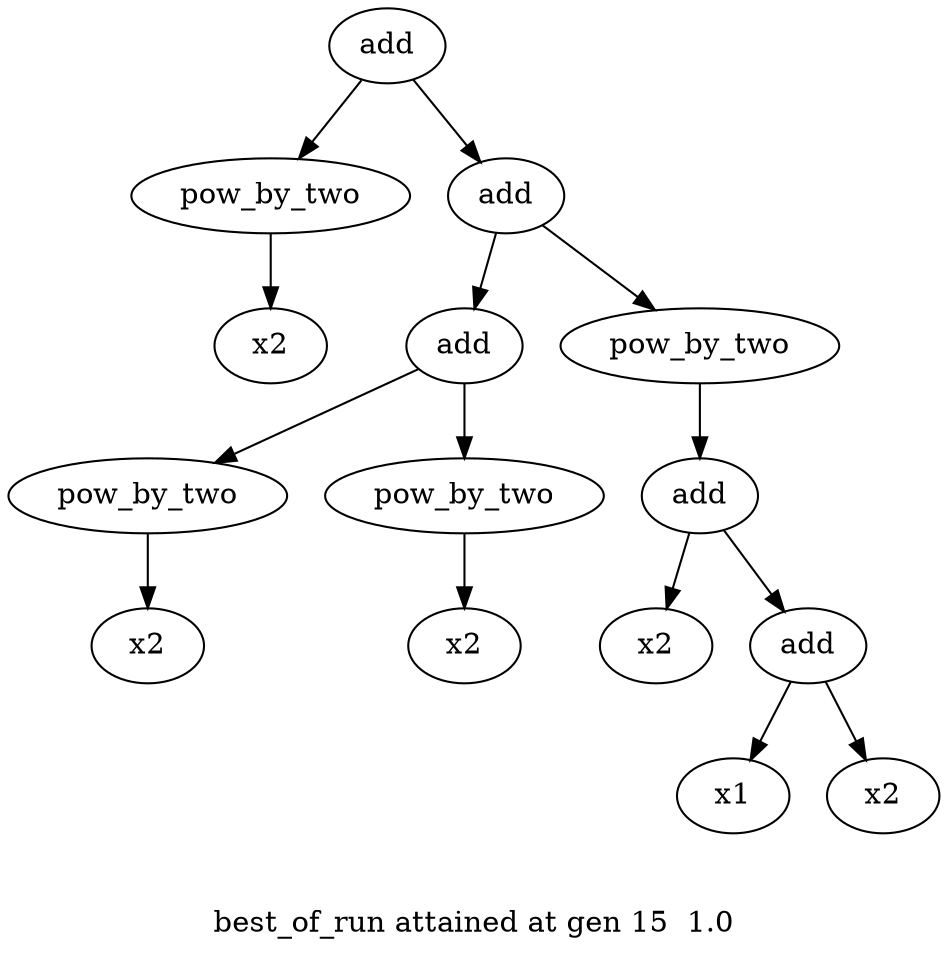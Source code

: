 digraph {
	graph [label="

best_of_run attained at gen 15  1.0"]
	0 [label=add]
	0 -> 1
	1 [label=pow_by_two]
	1 -> 2
	2 [label=x2]
	0 -> 3
	3 [label=add]
	3 -> 4
	4 [label=add]
	4 -> 5
	5 [label=pow_by_two]
	5 -> 6
	6 [label=x2]
	4 -> 7
	7 [label=pow_by_two]
	7 -> 8
	8 [label=x2]
	3 -> 9
	9 [label=pow_by_two]
	9 -> 10
	10 [label=add]
	10 -> 11
	11 [label=x2]
	10 -> 12
	12 [label=add]
	12 -> 13
	13 [label=x1]
	12 -> 14
	14 [label=x2]
}
